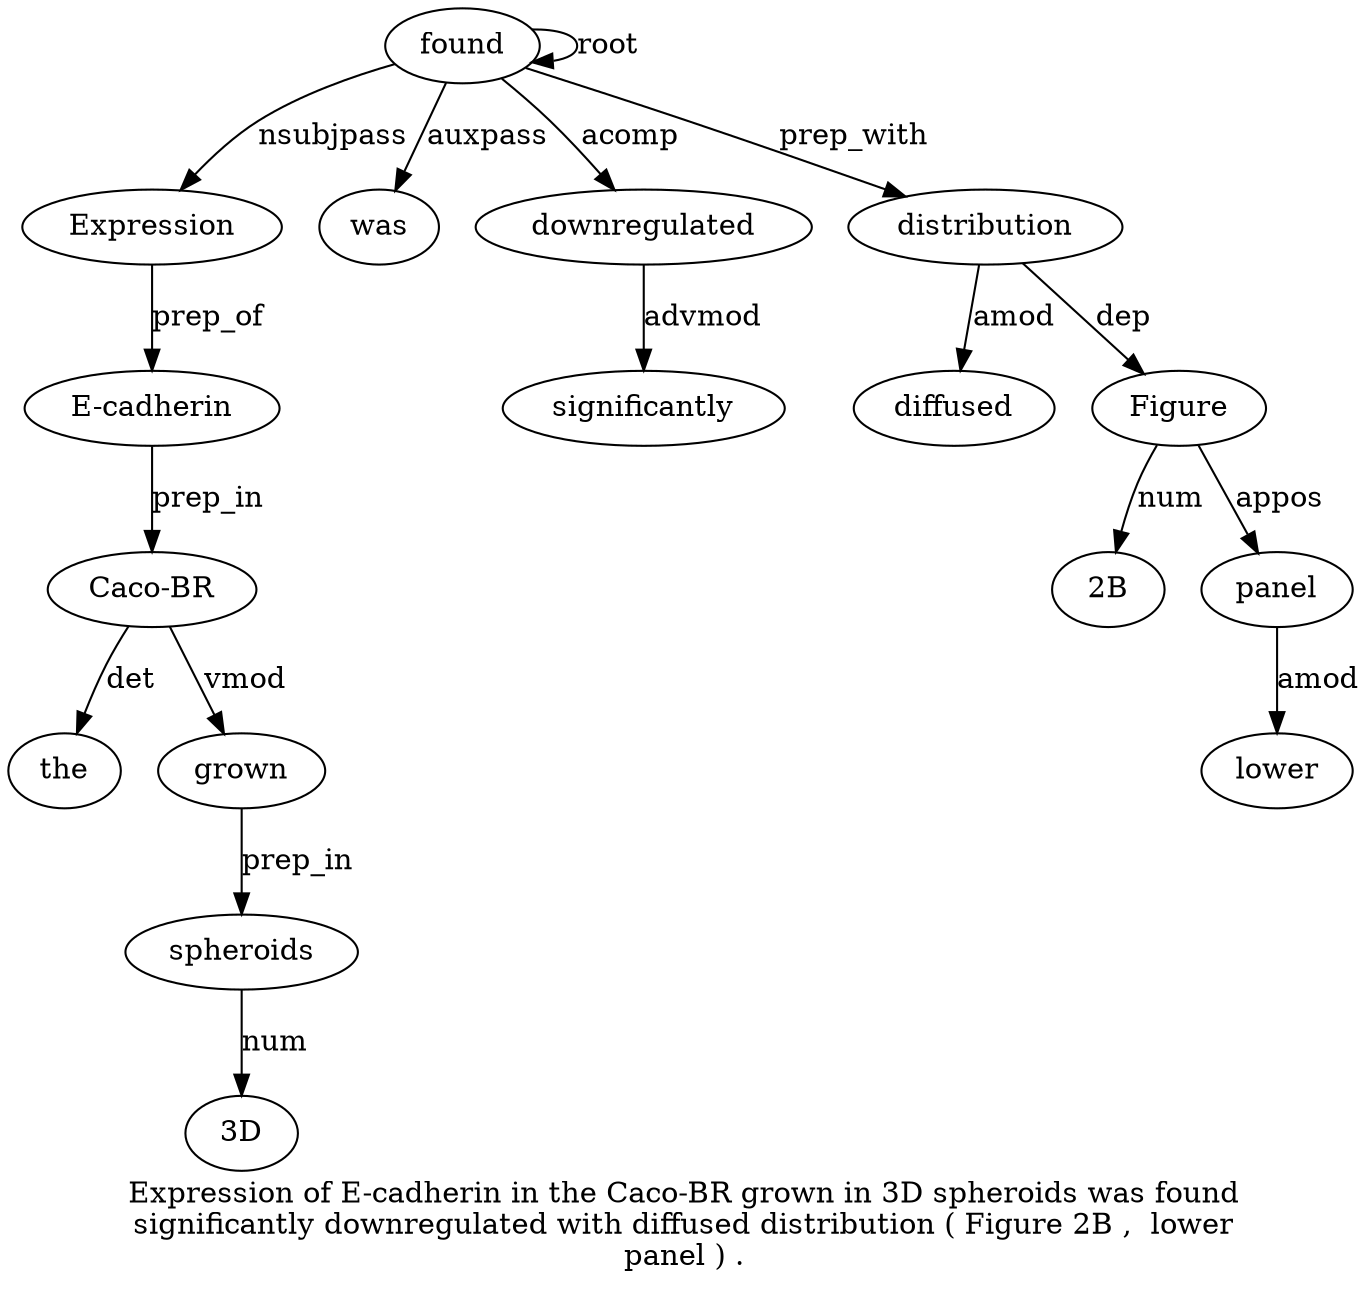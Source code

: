 digraph "Expression of E-cadherin in the Caco-BR grown in 3D spheroids was found significantly downregulated with diffused distribution ( Figure 2B ,  lower panel ) ." {
label="Expression of E-cadherin in the Caco-BR grown in 3D spheroids was found
significantly downregulated with diffused distribution ( Figure 2B ,  lower
panel ) .";
found12 [style=filled, fillcolor=white, label=found];
Expression1 [style=filled, fillcolor=white, label=Expression];
found12 -> Expression1  [label=nsubjpass];
"E-cadherin3" [style=filled, fillcolor=white, label="E-cadherin"];
Expression1 -> "E-cadherin3"  [label=prep_of];
"Caco-BR6" [style=filled, fillcolor=white, label="Caco-BR"];
the5 [style=filled, fillcolor=white, label=the];
"Caco-BR6" -> the5  [label=det];
"E-cadherin3" -> "Caco-BR6"  [label=prep_in];
grown7 [style=filled, fillcolor=white, label=grown];
"Caco-BR6" -> grown7  [label=vmod];
spheroids10 [style=filled, fillcolor=white, label=spheroids];
"3D9" [style=filled, fillcolor=white, label="3D"];
spheroids10 -> "3D9"  [label=num];
grown7 -> spheroids10  [label=prep_in];
was11 [style=filled, fillcolor=white, label=was];
found12 -> was11  [label=auxpass];
found12 -> found12  [label=root];
downregulated14 [style=filled, fillcolor=white, label=downregulated];
significantly13 [style=filled, fillcolor=white, label=significantly];
downregulated14 -> significantly13  [label=advmod];
found12 -> downregulated14  [label=acomp];
distribution17 [style=filled, fillcolor=white, label=distribution];
diffused16 [style=filled, fillcolor=white, label=diffused];
distribution17 -> diffused16  [label=amod];
found12 -> distribution17  [label=prep_with];
Figure19 [style=filled, fillcolor=white, label=Figure];
distribution17 -> Figure19  [label=dep];
"2B20" [style=filled, fillcolor=white, label="2B"];
Figure19 -> "2B20"  [label=num];
panel23 [style=filled, fillcolor=white, label=panel];
lower22 [style=filled, fillcolor=white, label=lower];
panel23 -> lower22  [label=amod];
Figure19 -> panel23  [label=appos];
}

